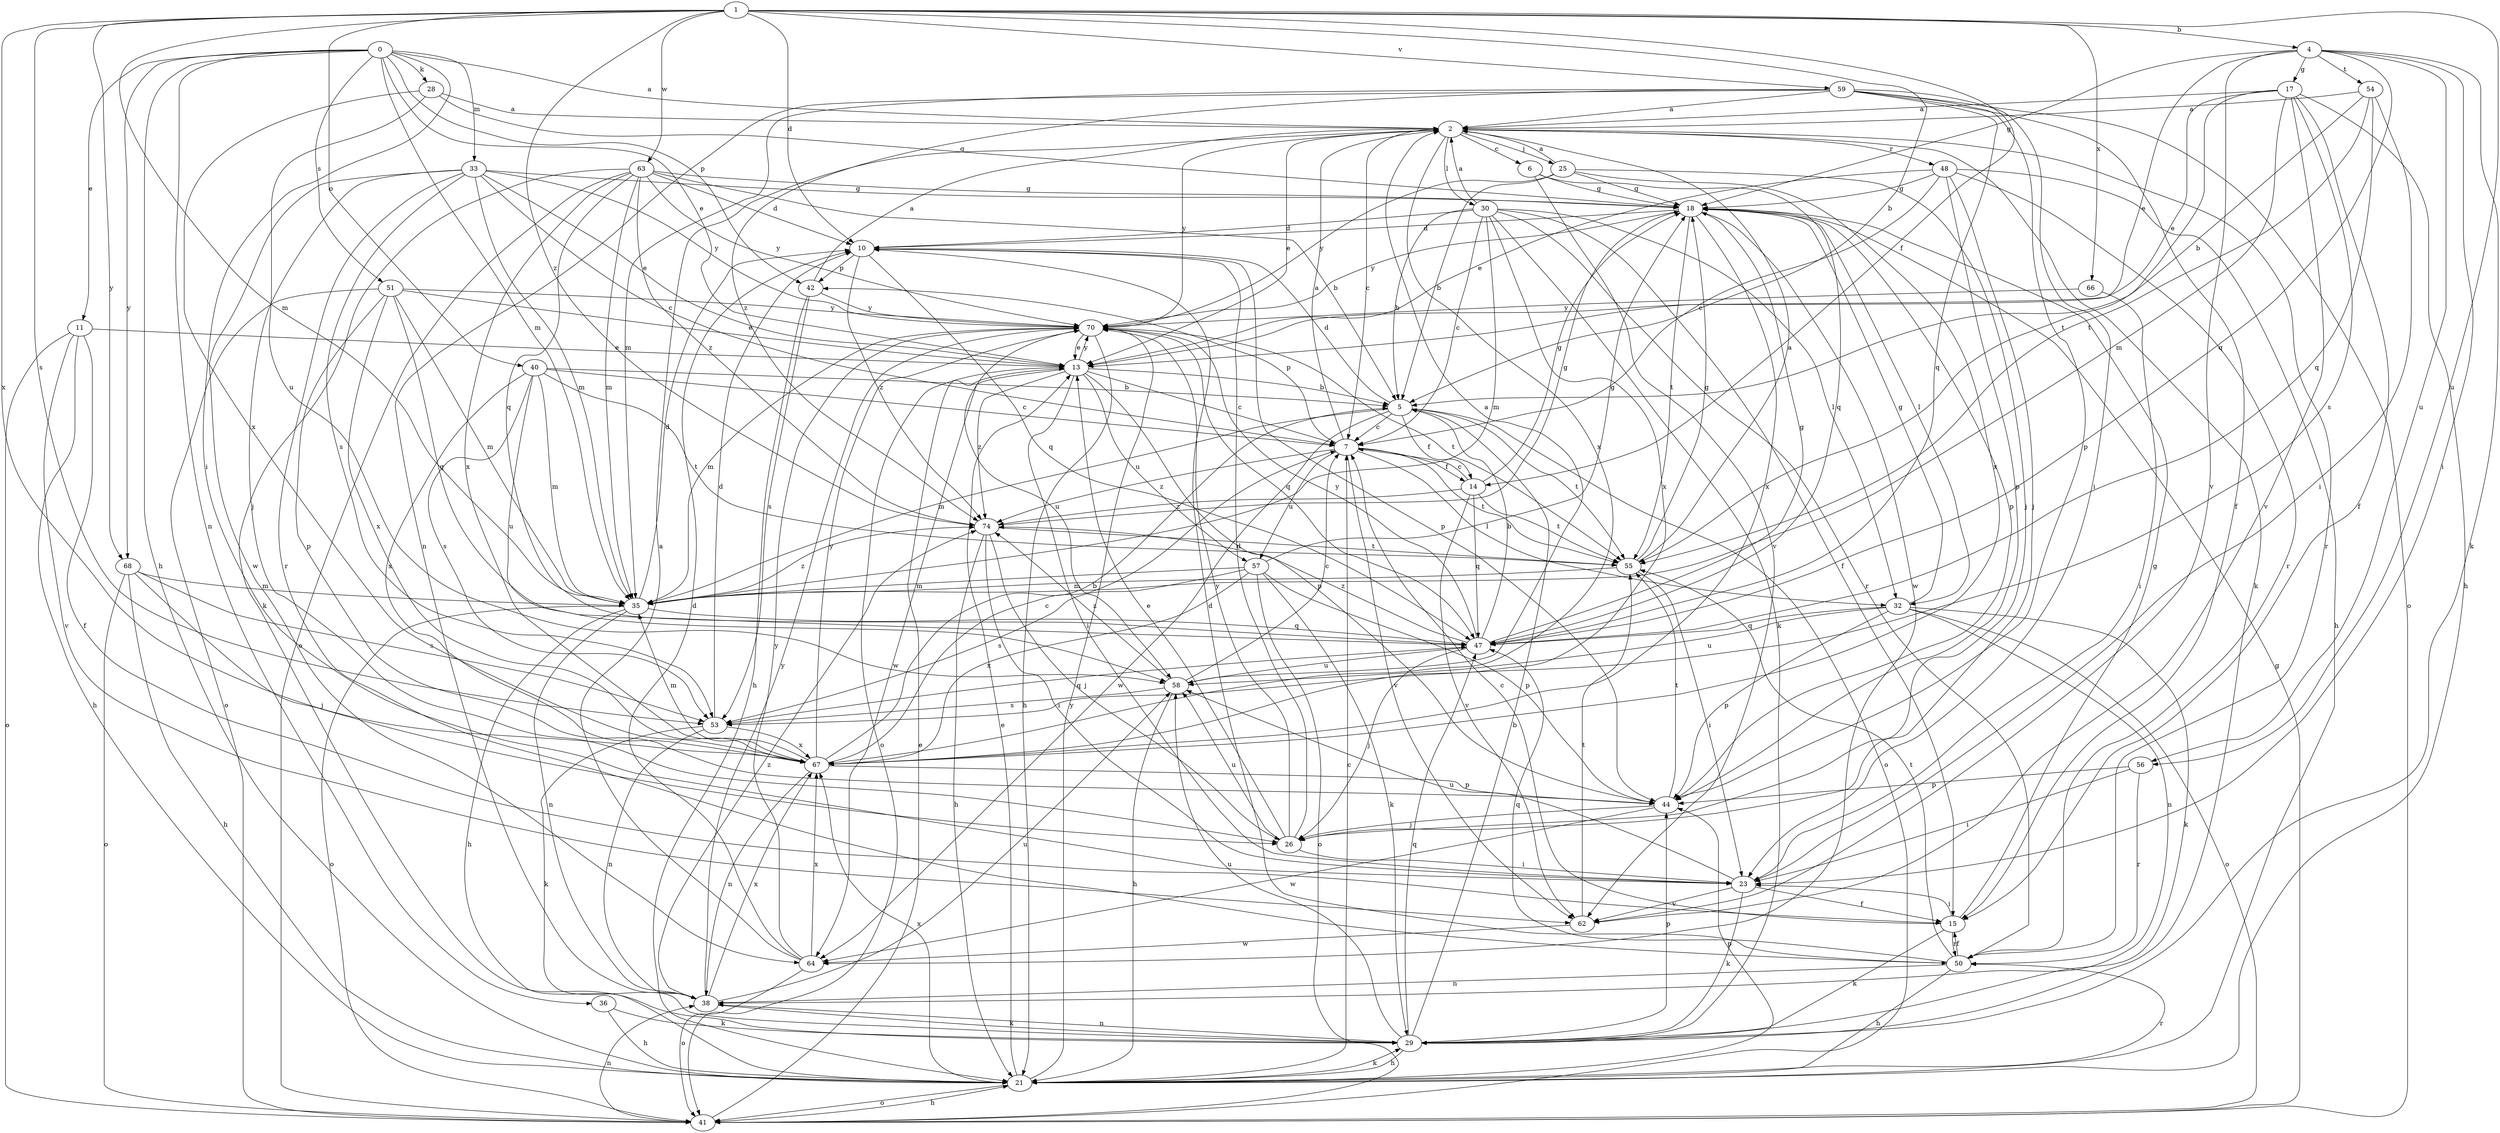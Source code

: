 strict digraph  {
0;
1;
2;
4;
5;
6;
7;
10;
11;
13;
14;
15;
17;
18;
21;
23;
25;
26;
28;
29;
30;
32;
33;
35;
36;
38;
40;
41;
42;
44;
47;
48;
50;
51;
53;
54;
55;
56;
57;
58;
59;
62;
63;
64;
66;
67;
68;
70;
74;
0 -> 2  [label=a];
0 -> 11  [label=e];
0 -> 13  [label=e];
0 -> 21  [label=h];
0 -> 23  [label=i];
0 -> 28  [label=k];
0 -> 33  [label=m];
0 -> 35  [label=m];
0 -> 36  [label=n];
0 -> 42  [label=p];
0 -> 51  [label=s];
0 -> 68  [label=y];
1 -> 4  [label=b];
1 -> 5  [label=b];
1 -> 10  [label=d];
1 -> 14  [label=f];
1 -> 35  [label=m];
1 -> 40  [label=o];
1 -> 53  [label=s];
1 -> 56  [label=u];
1 -> 59  [label=v];
1 -> 63  [label=w];
1 -> 66  [label=x];
1 -> 67  [label=x];
1 -> 68  [label=y];
1 -> 74  [label=z];
2 -> 6  [label=c];
2 -> 7  [label=c];
2 -> 13  [label=e];
2 -> 25  [label=j];
2 -> 29  [label=k];
2 -> 30  [label=l];
2 -> 48  [label=r];
2 -> 50  [label=r];
2 -> 67  [label=x];
2 -> 70  [label=y];
4 -> 13  [label=e];
4 -> 17  [label=g];
4 -> 18  [label=g];
4 -> 23  [label=i];
4 -> 29  [label=k];
4 -> 47  [label=q];
4 -> 54  [label=t];
4 -> 56  [label=u];
4 -> 62  [label=v];
5 -> 7  [label=c];
5 -> 10  [label=d];
5 -> 14  [label=f];
5 -> 35  [label=m];
5 -> 41  [label=o];
5 -> 55  [label=t];
5 -> 64  [label=w];
6 -> 18  [label=g];
6 -> 47  [label=q];
6 -> 62  [label=v];
7 -> 2  [label=a];
7 -> 14  [label=f];
7 -> 32  [label=l];
7 -> 42  [label=p];
7 -> 55  [label=t];
7 -> 57  [label=u];
7 -> 62  [label=v];
7 -> 74  [label=z];
10 -> 42  [label=p];
10 -> 44  [label=p];
10 -> 47  [label=q];
10 -> 74  [label=z];
11 -> 13  [label=e];
11 -> 15  [label=f];
11 -> 21  [label=h];
11 -> 41  [label=o];
11 -> 62  [label=v];
13 -> 5  [label=b];
13 -> 7  [label=c];
13 -> 23  [label=i];
13 -> 41  [label=o];
13 -> 44  [label=p];
13 -> 57  [label=u];
13 -> 64  [label=w];
13 -> 70  [label=y];
13 -> 74  [label=z];
14 -> 7  [label=c];
14 -> 18  [label=g];
14 -> 47  [label=q];
14 -> 55  [label=t];
14 -> 62  [label=v];
14 -> 74  [label=z];
15 -> 7  [label=c];
15 -> 18  [label=g];
15 -> 23  [label=i];
15 -> 29  [label=k];
15 -> 50  [label=r];
17 -> 2  [label=a];
17 -> 13  [label=e];
17 -> 15  [label=f];
17 -> 21  [label=h];
17 -> 35  [label=m];
17 -> 53  [label=s];
17 -> 55  [label=t];
17 -> 62  [label=v];
18 -> 10  [label=d];
18 -> 32  [label=l];
18 -> 44  [label=p];
18 -> 55  [label=t];
18 -> 64  [label=w];
18 -> 67  [label=x];
18 -> 70  [label=y];
21 -> 7  [label=c];
21 -> 13  [label=e];
21 -> 29  [label=k];
21 -> 41  [label=o];
21 -> 44  [label=p];
21 -> 50  [label=r];
21 -> 67  [label=x];
21 -> 70  [label=y];
23 -> 15  [label=f];
23 -> 29  [label=k];
23 -> 58  [label=u];
23 -> 62  [label=v];
25 -> 2  [label=a];
25 -> 5  [label=b];
25 -> 18  [label=g];
25 -> 26  [label=j];
25 -> 67  [label=x];
25 -> 70  [label=y];
26 -> 10  [label=d];
26 -> 13  [label=e];
26 -> 23  [label=i];
26 -> 58  [label=u];
26 -> 70  [label=y];
28 -> 2  [label=a];
28 -> 18  [label=g];
28 -> 58  [label=u];
28 -> 67  [label=x];
29 -> 5  [label=b];
29 -> 21  [label=h];
29 -> 38  [label=n];
29 -> 44  [label=p];
29 -> 47  [label=q];
29 -> 58  [label=u];
30 -> 2  [label=a];
30 -> 5  [label=b];
30 -> 7  [label=c];
30 -> 10  [label=d];
30 -> 15  [label=f];
30 -> 29  [label=k];
30 -> 32  [label=l];
30 -> 35  [label=m];
30 -> 50  [label=r];
30 -> 67  [label=x];
32 -> 18  [label=g];
32 -> 29  [label=k];
32 -> 38  [label=n];
32 -> 41  [label=o];
32 -> 44  [label=p];
32 -> 47  [label=q];
32 -> 58  [label=u];
33 -> 7  [label=c];
33 -> 13  [label=e];
33 -> 18  [label=g];
33 -> 26  [label=j];
33 -> 35  [label=m];
33 -> 50  [label=r];
33 -> 53  [label=s];
33 -> 64  [label=w];
33 -> 70  [label=y];
35 -> 10  [label=d];
35 -> 21  [label=h];
35 -> 38  [label=n];
35 -> 41  [label=o];
35 -> 47  [label=q];
35 -> 74  [label=z];
36 -> 21  [label=h];
36 -> 29  [label=k];
38 -> 29  [label=k];
38 -> 58  [label=u];
38 -> 67  [label=x];
38 -> 70  [label=y];
38 -> 74  [label=z];
40 -> 5  [label=b];
40 -> 7  [label=c];
40 -> 35  [label=m];
40 -> 53  [label=s];
40 -> 55  [label=t];
40 -> 58  [label=u];
40 -> 67  [label=x];
41 -> 13  [label=e];
41 -> 18  [label=g];
41 -> 21  [label=h];
41 -> 38  [label=n];
42 -> 2  [label=a];
42 -> 21  [label=h];
42 -> 53  [label=s];
42 -> 70  [label=y];
44 -> 26  [label=j];
44 -> 55  [label=t];
44 -> 64  [label=w];
47 -> 5  [label=b];
47 -> 18  [label=g];
47 -> 26  [label=j];
47 -> 58  [label=u];
47 -> 70  [label=y];
47 -> 74  [label=z];
48 -> 7  [label=c];
48 -> 13  [label=e];
48 -> 18  [label=g];
48 -> 21  [label=h];
48 -> 26  [label=j];
48 -> 44  [label=p];
48 -> 50  [label=r];
50 -> 10  [label=d];
50 -> 15  [label=f];
50 -> 21  [label=h];
50 -> 38  [label=n];
50 -> 47  [label=q];
50 -> 55  [label=t];
51 -> 13  [label=e];
51 -> 35  [label=m];
51 -> 41  [label=o];
51 -> 44  [label=p];
51 -> 47  [label=q];
51 -> 67  [label=x];
51 -> 70  [label=y];
53 -> 10  [label=d];
53 -> 29  [label=k];
53 -> 38  [label=n];
53 -> 47  [label=q];
53 -> 67  [label=x];
54 -> 2  [label=a];
54 -> 5  [label=b];
54 -> 23  [label=i];
54 -> 47  [label=q];
54 -> 55  [label=t];
55 -> 2  [label=a];
55 -> 18  [label=g];
55 -> 23  [label=i];
55 -> 35  [label=m];
56 -> 23  [label=i];
56 -> 44  [label=p];
56 -> 50  [label=r];
57 -> 18  [label=g];
57 -> 29  [label=k];
57 -> 35  [label=m];
57 -> 41  [label=o];
57 -> 44  [label=p];
57 -> 53  [label=s];
57 -> 67  [label=x];
58 -> 2  [label=a];
58 -> 7  [label=c];
58 -> 21  [label=h];
58 -> 53  [label=s];
58 -> 74  [label=z];
59 -> 2  [label=a];
59 -> 15  [label=f];
59 -> 23  [label=i];
59 -> 35  [label=m];
59 -> 38  [label=n];
59 -> 41  [label=o];
59 -> 44  [label=p];
59 -> 47  [label=q];
59 -> 74  [label=z];
62 -> 55  [label=t];
62 -> 64  [label=w];
63 -> 5  [label=b];
63 -> 10  [label=d];
63 -> 18  [label=g];
63 -> 29  [label=k];
63 -> 35  [label=m];
63 -> 41  [label=o];
63 -> 47  [label=q];
63 -> 67  [label=x];
63 -> 70  [label=y];
63 -> 74  [label=z];
64 -> 2  [label=a];
64 -> 10  [label=d];
64 -> 41  [label=o];
64 -> 67  [label=x];
64 -> 70  [label=y];
66 -> 23  [label=i];
66 -> 70  [label=y];
67 -> 5  [label=b];
67 -> 7  [label=c];
67 -> 35  [label=m];
67 -> 38  [label=n];
67 -> 44  [label=p];
67 -> 70  [label=y];
68 -> 21  [label=h];
68 -> 26  [label=j];
68 -> 35  [label=m];
68 -> 41  [label=o];
68 -> 53  [label=s];
70 -> 13  [label=e];
70 -> 21  [label=h];
70 -> 35  [label=m];
70 -> 47  [label=q];
70 -> 55  [label=t];
70 -> 58  [label=u];
74 -> 18  [label=g];
74 -> 21  [label=h];
74 -> 23  [label=i];
74 -> 26  [label=j];
74 -> 55  [label=t];
}

